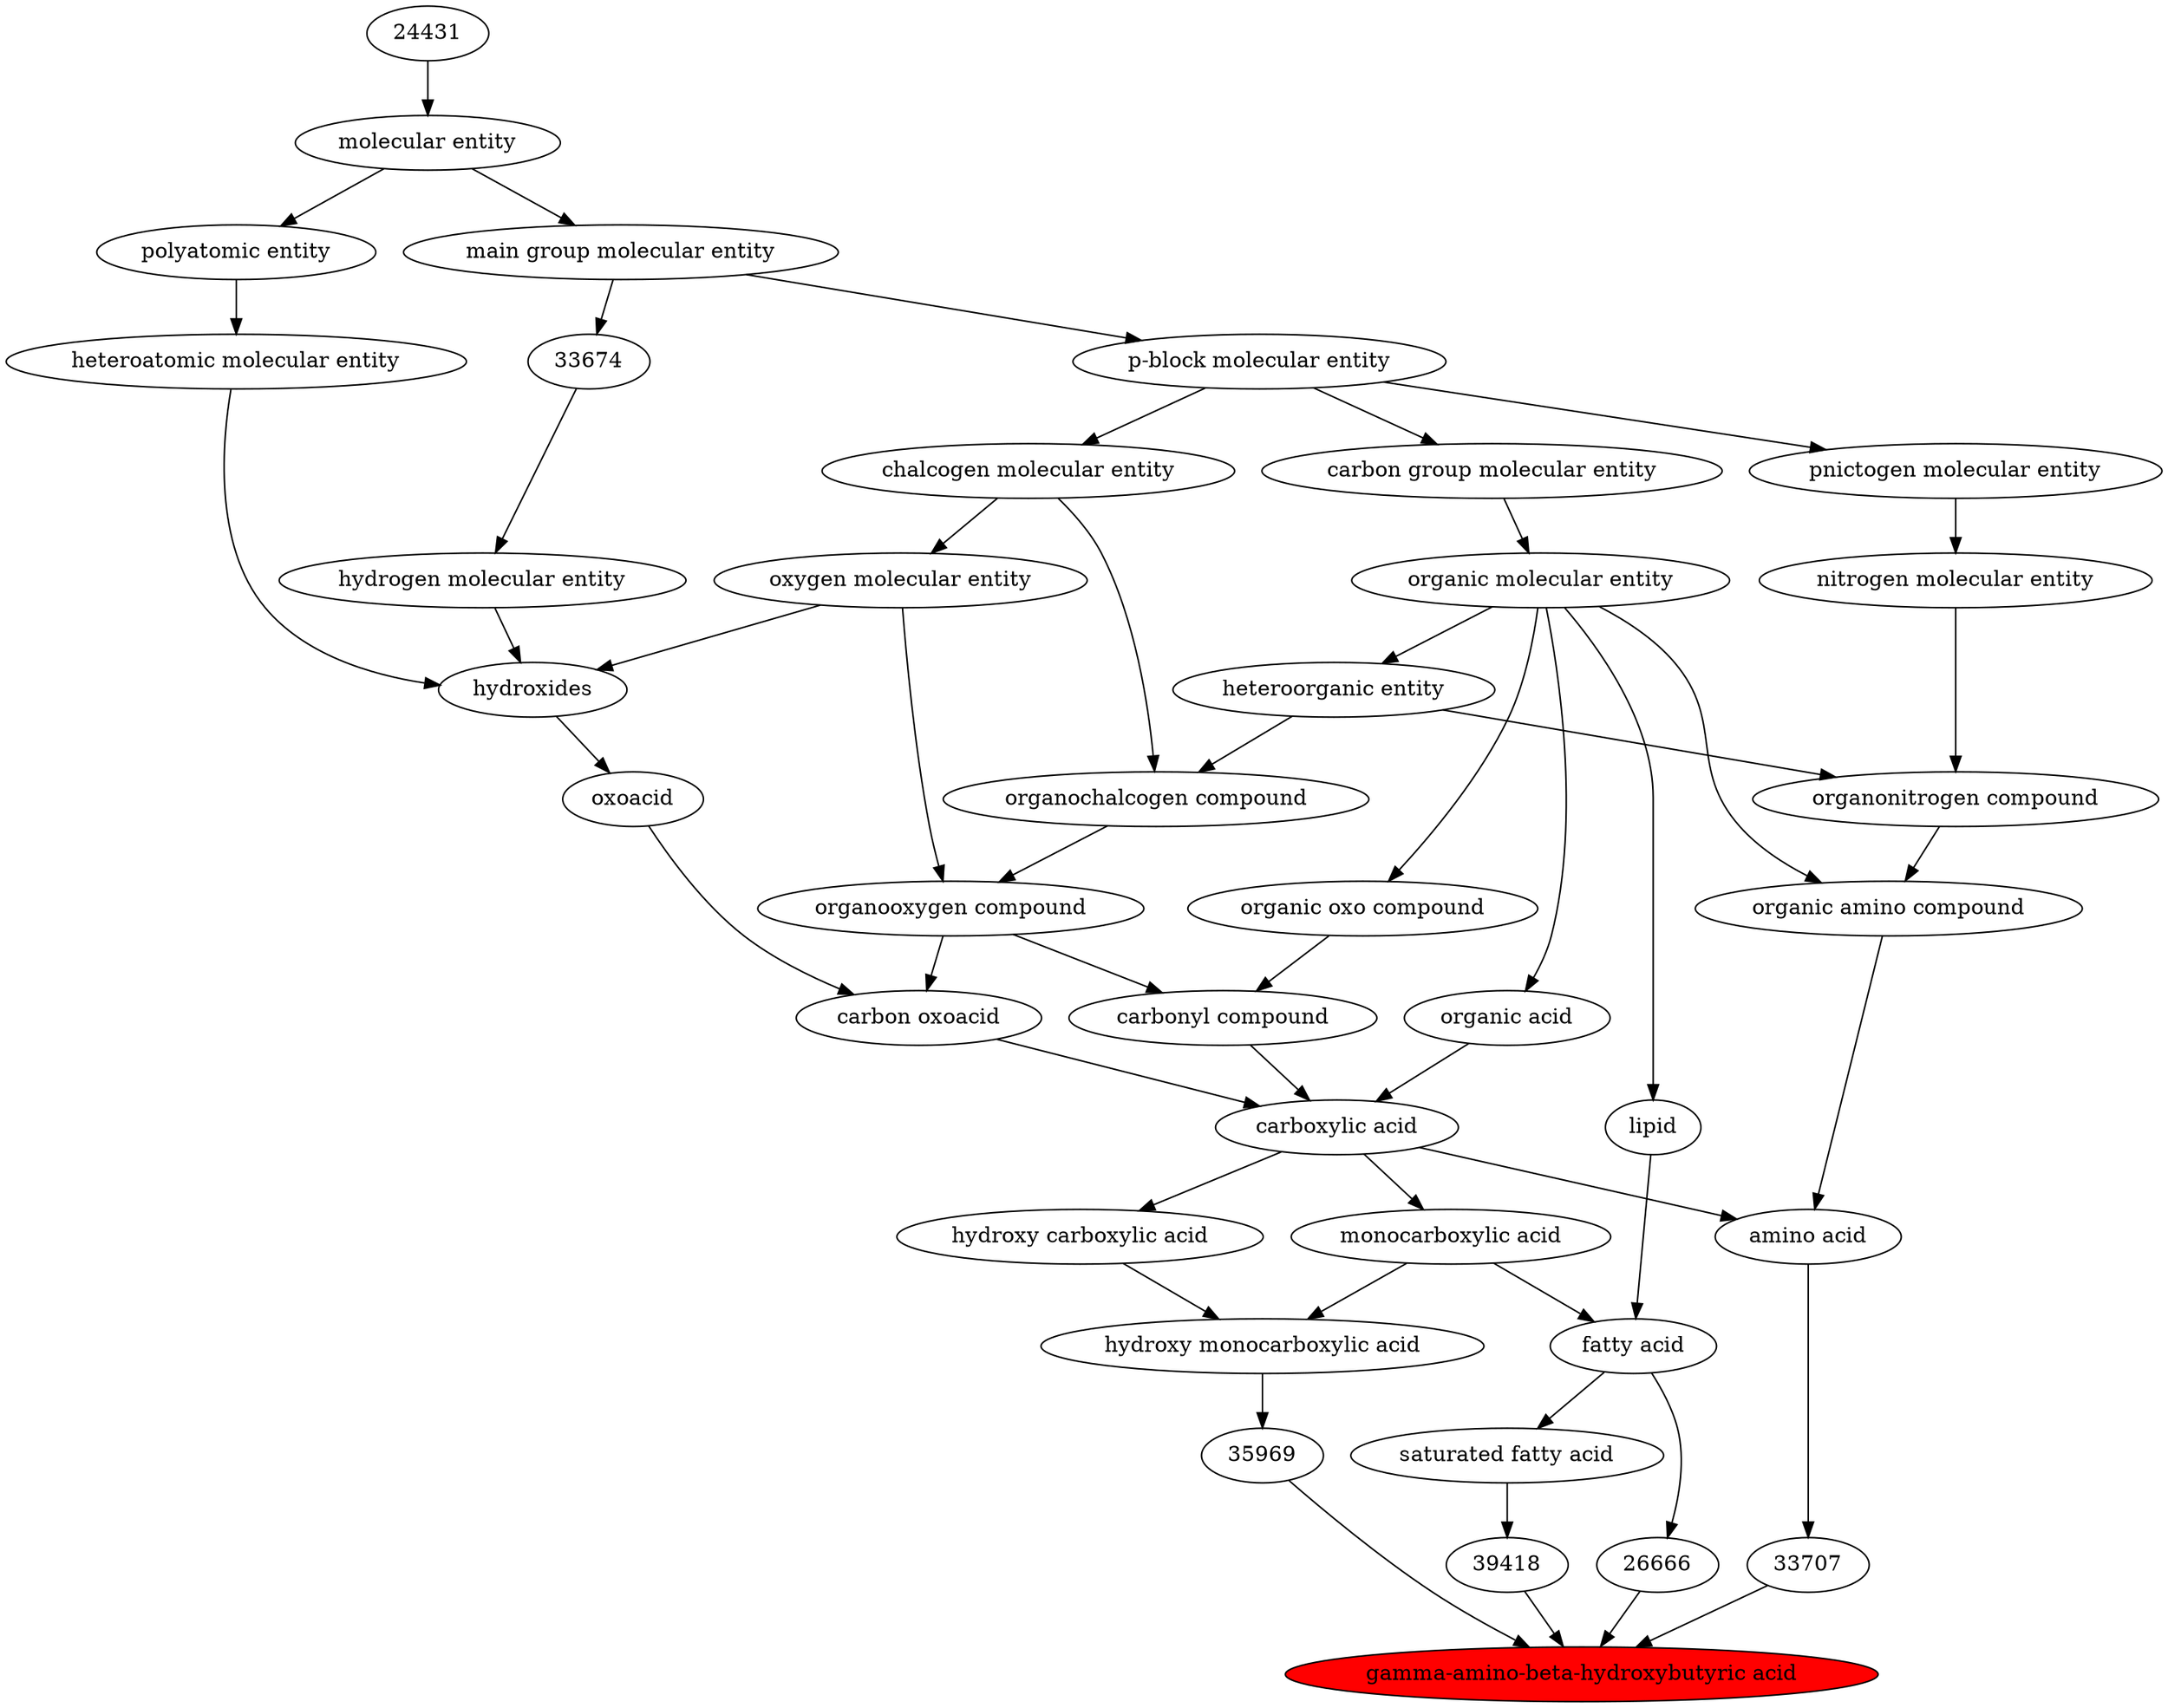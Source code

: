 digraph tree{ 
16080 [label="gamma-amino-beta-hydroxybutyric acid" fillcolor=red style=filled]
33707 -> 16080
35969 -> 16080
39418 -> 16080
26666 -> 16080
33707 [label="33707"]
33709 -> 33707
35969 [label="35969"]
35868 -> 35969
39418 [label="39418"]
26607 -> 39418
26666 [label="26666"]
35366 -> 26666
33709 [label="amino acid"]
50047 -> 33709
33575 -> 33709
35868 [label="hydroxy monocarboxylic acid"]
25384 -> 35868
24669 -> 35868
26607 [label="saturated fatty acid"]
35366 -> 26607
35366 [label="fatty acid"]
25384 -> 35366
18059 -> 35366
50047 [label="organic amino compound"]
50860 -> 50047
35352 -> 50047
33575 [label="carboxylic acid"]
36586 -> 33575
35605 -> 33575
64709 -> 33575
25384 [label="monocarboxylic acid"]
33575 -> 25384
24669 [label="hydroxy carboxylic acid"]
33575 -> 24669
18059 [label="lipid"]
50860 -> 18059
50860 [label="organic molecular entity"]
33582 -> 50860
35352 [label="organonitrogen compound"]
51143 -> 35352
33285 -> 35352
36586 [label="carbonyl compound"]
36587 -> 36586
36963 -> 36586
35605 [label="carbon oxoacid"]
24833 -> 35605
36963 -> 35605
64709 [label="organic acid"]
50860 -> 64709
33582 [label="carbon group molecular entity"]
33675 -> 33582
51143 [label="nitrogen molecular entity"]
33302 -> 51143
33285 [label="heteroorganic entity"]
50860 -> 33285
36587 [label="organic oxo compound"]
50860 -> 36587
36963 [label="organooxygen compound"]
36962 -> 36963
25806 -> 36963
24833 [label="oxoacid"]
24651 -> 24833
33675 [label="p-block molecular entity"]
33579 -> 33675
33302 [label="pnictogen molecular entity"]
33675 -> 33302
36962 [label="organochalcogen compound"]
33285 -> 36962
33304 -> 36962
25806 [label="oxygen molecular entity"]
33304 -> 25806
24651 [label="hydroxides"]
25806 -> 24651
33608 -> 24651
37577 -> 24651
33579 [label="main group molecular entity"]
23367 -> 33579
33304 [label="chalcogen molecular entity"]
33675 -> 33304
33608 [label="hydrogen molecular entity"]
33674 -> 33608
37577 [label="heteroatomic molecular entity"]
36357 -> 37577
23367 [label="molecular entity"]
24431 -> 23367
33674 [label="33674"]
33579 -> 33674
36357 [label="polyatomic entity"]
23367 -> 36357
24431 [label="24431"]
}